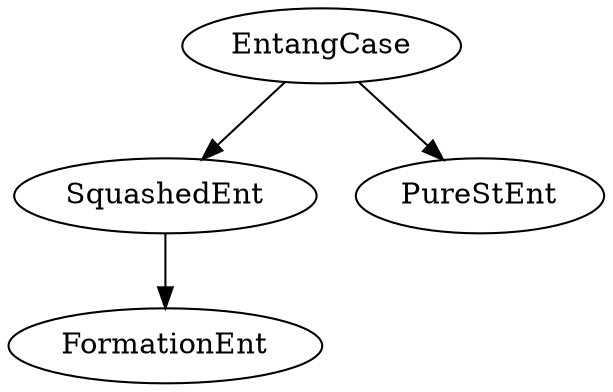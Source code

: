strict digraph  {
EntangCase;
SquashedEnt;
PureStEnt;
FormationEnt;
EntangCase -> SquashedEnt;
EntangCase -> PureStEnt;
SquashedEnt -> FormationEnt;
}
